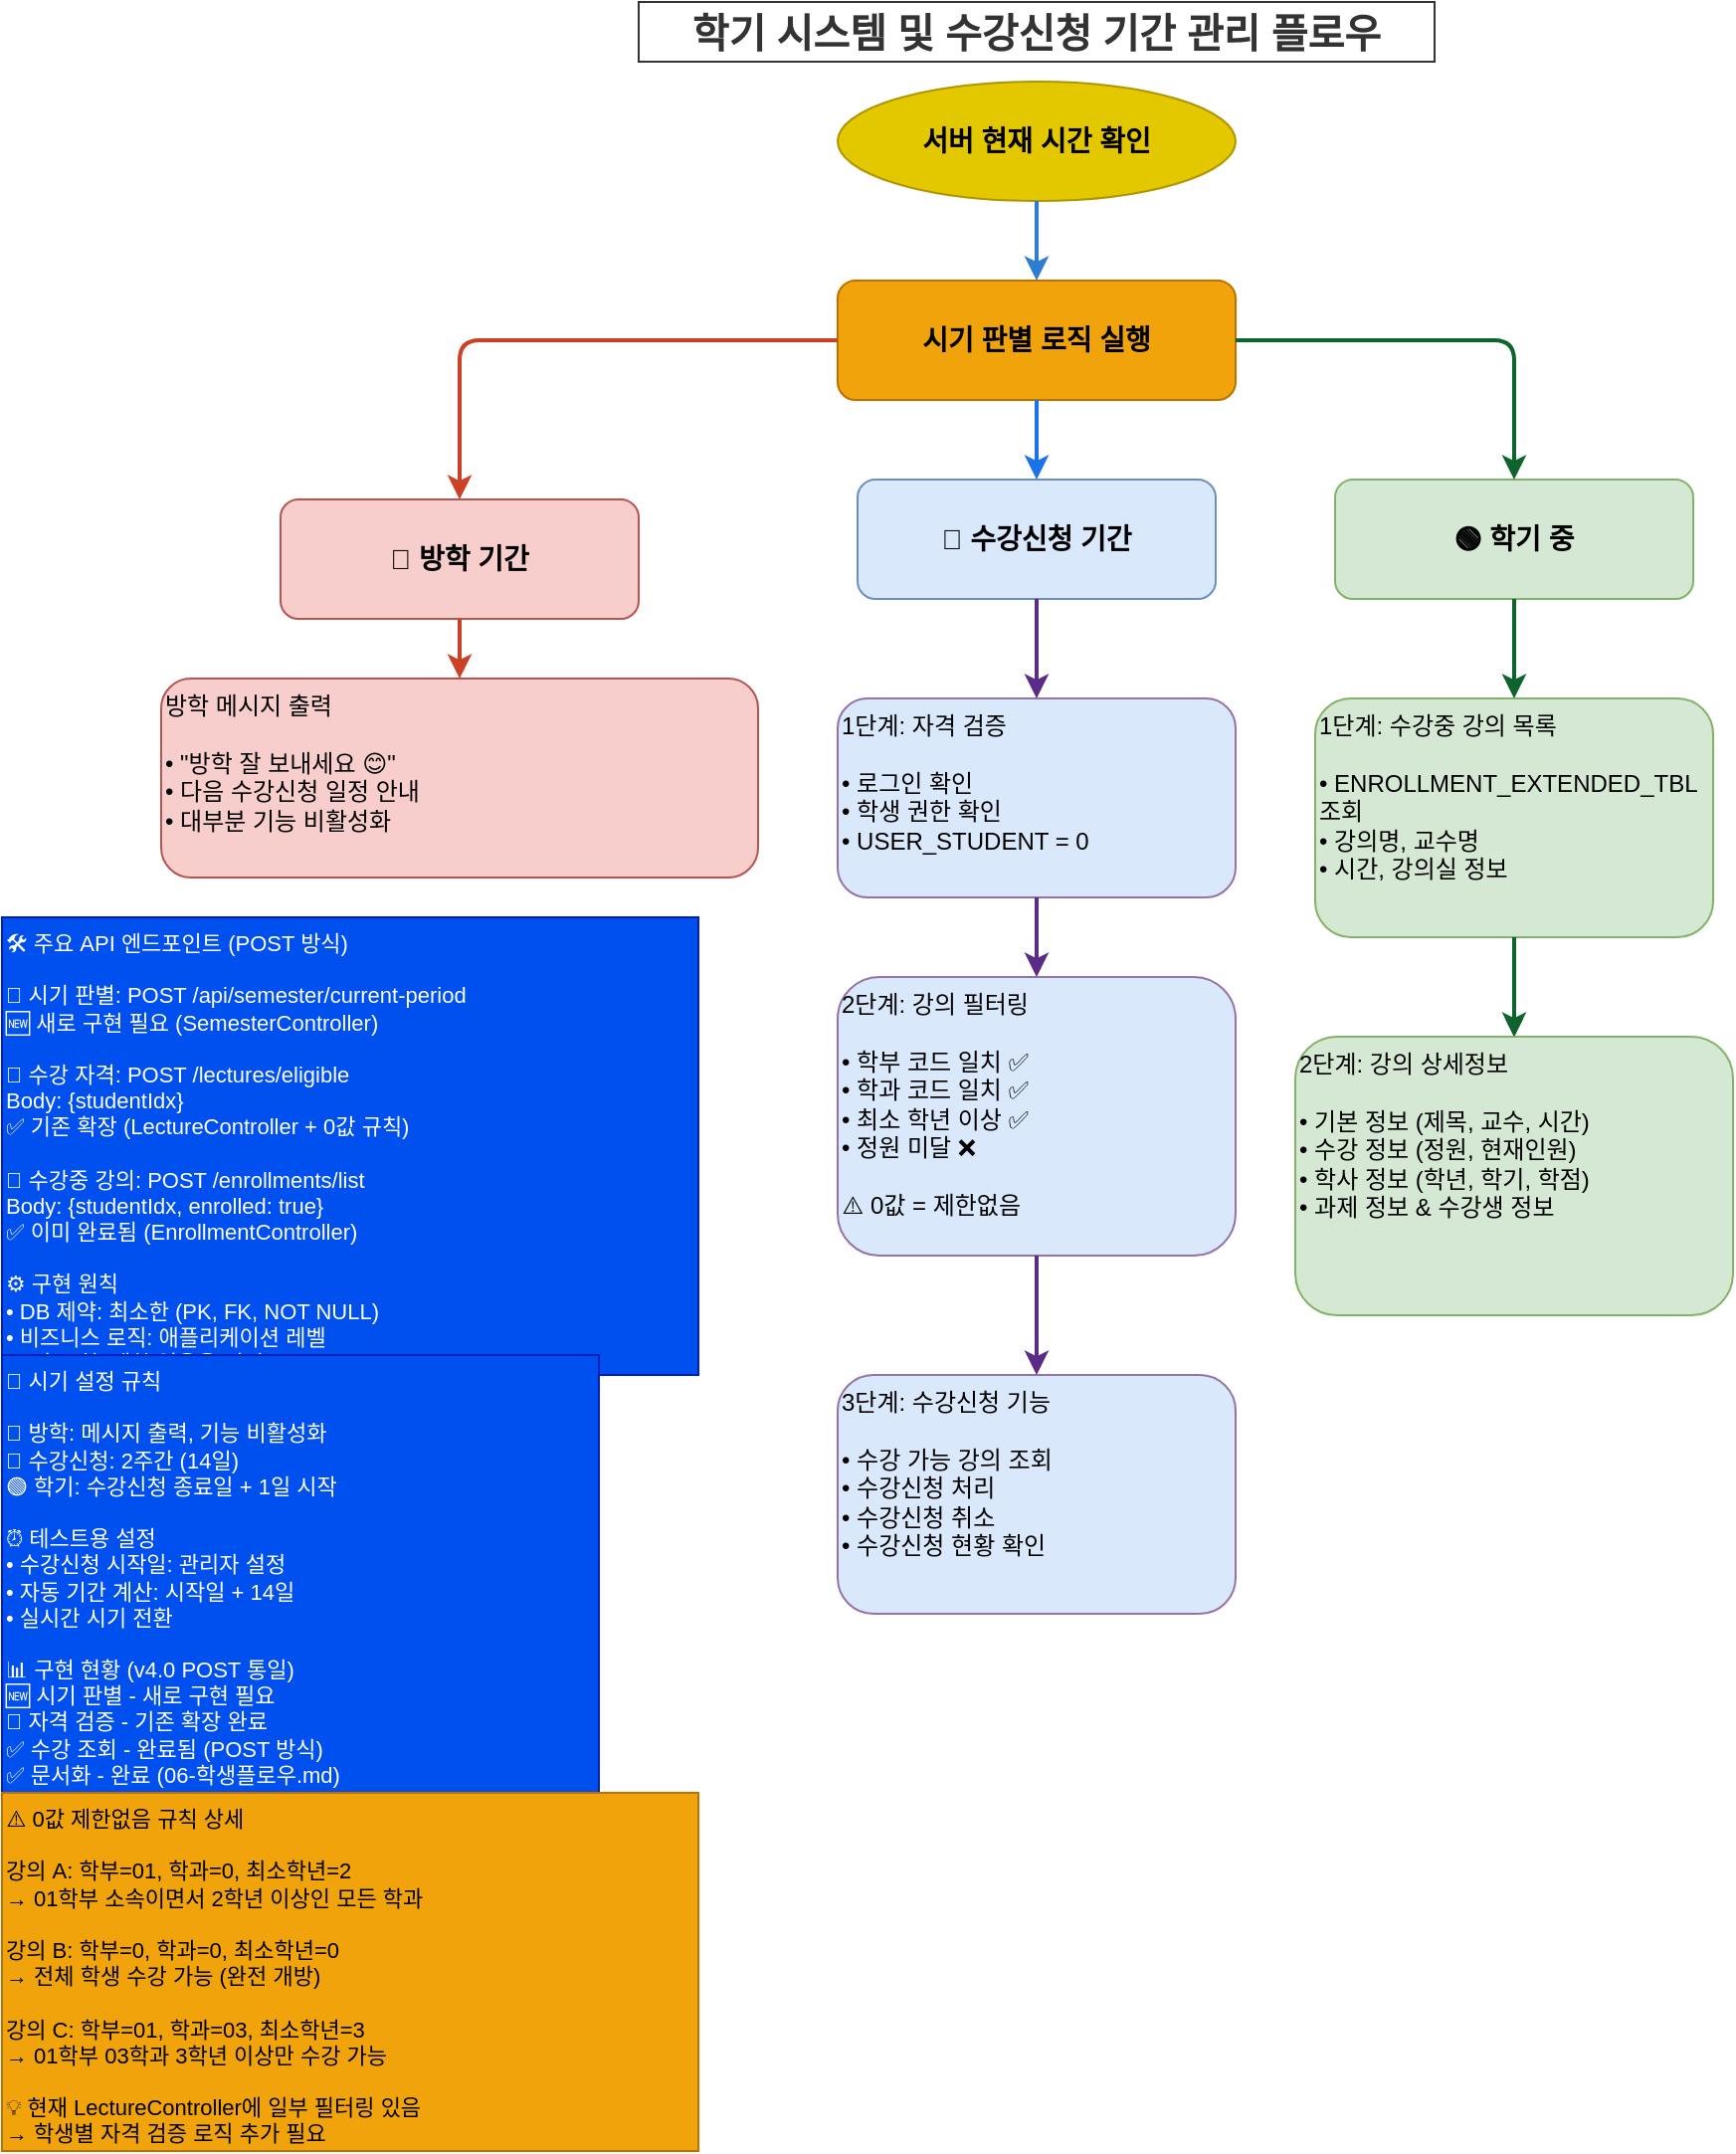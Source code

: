 <mxfile version="28.2.7">
  <diagram name="학기시스템플로우" id="semester-flow">
    <mxGraphModel dx="983" dy="536" grid="1" gridSize="10" guides="1" tooltips="1" connect="1" arrows="1" fold="1" page="1" pageScale="1" pageWidth="1600" pageHeight="1200" background="light-dark(#FFFFFF,#FFFFFF)" math="0" shadow="0">
      <root>
        <mxCell id="0" />
        <mxCell id="1" style="fillColor:#FFFFFF;" parent="0" />
        <mxCell id="start" value="서버 현재 시간 확인" style="ellipse;whiteSpace=wrap;html=1;fillColor=#e3c800;strokeColor=#B09500;fontSize=14;fontStyle=1;fontColor=#000000;" parent="1" vertex="1">
          <mxGeometry x="440" y="100" width="200" height="60" as="geometry" />
        </mxCell>
        <mxCell id="period-check" value="시기 판별 로직 실행" style="rounded=1;whiteSpace=wrap;html=1;fillColor=#f0a30a;strokeColor=#BD7000;fontSize=14;fontStyle=1;fontColor=#000000;" parent="1" vertex="1">
          <mxGeometry x="440" y="200" width="200" height="60" as="geometry" />
        </mxCell>
        <mxCell id="vacation-period" value="🔴 방학 기간" style="rounded=1;whiteSpace=wrap;html=1;fillColor=light-dark(#F8CECC,#4D9900);strokeColor=#b85450;fontSize=14;fontStyle=1;" parent="1" vertex="1">
          <mxGeometry x="160" y="310" width="180" height="60" as="geometry" />
        </mxCell>
        <mxCell id="enrollment-period" value="🔵 수강신청 기간" style="rounded=1;whiteSpace=wrap;html=1;fillColor=light-dark(#DAE8FC,#FF8000);strokeColor=#6c8ebf;fontSize=14;fontStyle=1;" parent="1" vertex="1">
          <mxGeometry x="450" y="300" width="180" height="60" as="geometry" />
        </mxCell>
        <mxCell id="semester-period" value="🟢 학기 중" style="rounded=1;whiteSpace=wrap;html=1;fillColor=light-dark(#D5E8D4,#6600CC);strokeColor=#82b366;fontSize=14;fontStyle=1;" parent="1" vertex="1">
          <mxGeometry x="690" y="300" width="180" height="60" as="geometry" />
        </mxCell>
        <mxCell id="vacation-message" value="방학 메시지 출력&lt;br&gt;&lt;br&gt;• &quot;방학 잘 보내세요 😊&quot;&lt;br&gt;• 다음 수강신청 일정 안내&lt;br&gt;• 대부분 기능 비활성화" style="rounded=1;whiteSpace=wrap;html=1;fillColor=light-dark(#F8CECC,#4D9900);strokeColor=#b85450;fontSize=12;align=left;verticalAlign=top;" parent="1" vertex="1">
          <mxGeometry x="100" y="400" width="300" height="100" as="geometry" />
        </mxCell>
        <mxCell id="enrollment-auth" value="1단계: 자격 검증&lt;br&gt;&lt;br&gt;• 로그인 확인&lt;br&gt;• 학생 권한 확인&lt;br&gt;• USER_STUDENT = 0" style="rounded=1;whiteSpace=wrap;html=1;fillColor=light-dark(#DAE8FC,#FF8000);strokeColor=#9673a6;fontSize=12;align=left;verticalAlign=top;" parent="1" vertex="1">
          <mxGeometry x="440" y="410" width="200" height="100" as="geometry" />
        </mxCell>
        <mxCell id="enrollment-filter" value="2단계: 강의 필터링&lt;br&gt;&lt;br&gt;• 학부 코드 일치 ✅&lt;br&gt;• 학과 코드 일치 ✅&lt;br&gt;• 최소 학년 이상 ✅&lt;br&gt;• 정원 미달 ❌&lt;br&gt;&lt;br&gt;⚠️ 0값 = 제한없음" style="rounded=1;whiteSpace=wrap;html=1;fillColor=light-dark(#DAE8FC,#FF8000);strokeColor=#9673a6;fontSize=12;align=left;verticalAlign=top;" parent="1" vertex="1">
          <mxGeometry x="440" y="550" width="200" height="140" as="geometry" />
        </mxCell>
        <mxCell id="enrollment-action" value="3단계: 수강신청 기능&lt;br&gt;&lt;br&gt;• 수강 가능 강의 조회&lt;br&gt;• 수강신청 처리&lt;br&gt;• 수강신청 취소&lt;br&gt;• 수강신청 현황 확인" style="rounded=1;whiteSpace=wrap;html=1;fillColor=light-dark(#DAE8FC,#FF8000);strokeColor=#9673a6;fontSize=12;align=left;verticalAlign=top;" parent="1" vertex="1">
          <mxGeometry x="440" y="750" width="200" height="120" as="geometry" />
        </mxCell>
        <mxCell id="1ke2FE9UgFbiBO1ngujP-1" value="" style="edgeStyle=orthogonalEdgeStyle;rounded=0;orthogonalLoop=1;jettySize=auto;html=1;" parent="1" source="semester-list" target="semester-detail" edge="1">
          <mxGeometry relative="1" as="geometry" />
        </mxCell>
        <mxCell id="semester-list" value="1단계: 수강중 강의 목록&lt;br&gt;&lt;br&gt;• ENROLLMENT_EXTENDED_TBL 조회&lt;br&gt;• 강의명, 교수명&lt;br&gt;• 시간, 강의실 정보" style="rounded=1;whiteSpace=wrap;html=1;fillColor=light-dark(#D5E8D4,#6600CC);strokeColor=#82b366;fontSize=12;align=left;verticalAlign=top;" parent="1" vertex="1">
          <mxGeometry x="680" y="410" width="200" height="120" as="geometry" />
        </mxCell>
        <mxCell id="semester-detail" value="2단계: 강의 상세정보&lt;br&gt;&lt;br&gt;• 기본 정보 (제목, 교수, 시간)&lt;br&gt;• 수강 정보 (정원, 현재인원)&lt;br&gt;• 학사 정보 (학년, 학기, 학점)&lt;br&gt;• 과제 정보 &amp; 수강생 정보" style="rounded=1;whiteSpace=wrap;html=1;fillColor=light-dark(#D5E8D4,#6600CC);strokeColor=#82b366;fontSize=12;align=left;verticalAlign=top;" parent="1" vertex="1">
          <mxGeometry x="670" y="580" width="220" height="140" as="geometry" />
        </mxCell>
        <mxCell id="api-info" value="🛠 주요 API 엔드포인트 (POST 방식)&lt;br&gt;&lt;br&gt;📍 시기 판별: POST /api/semester/current-period&lt;br&gt;   🆕 새로 구현 필요 (SemesterController)&lt;br&gt;&lt;br&gt;📍 수강 자격: POST /lectures/eligible&lt;br&gt;   Body: {studentIdx}&lt;br&gt;   ✅ 기존 확장 (LectureController + 0값 규칙)&lt;br&gt;&lt;br&gt;📍 수강중 강의: POST /enrollments/list&lt;br&gt;   Body: {studentIdx, enrolled: true}&lt;br&gt;   ✅ 이미 완료됨 (EnrollmentController)&lt;br&gt;&lt;br&gt;⚙️ 구현 원칙&lt;br&gt;• DB 제약: 최소한 (PK, FK, NOT NULL)&lt;br&gt;• 비즈니스 로직: 애플리케이션 레벨&lt;br&gt;• 0값 규칙: 제한 없음을 의미&lt;br&gt;• API 통신: POST + Request Body" style="rounded=0;whiteSpace=wrap;html=1;fillColor=#0050ef;strokeColor=#001DBC;fontSize=11;align=left;verticalAlign=top;fontColor=#ffffff;" parent="1" vertex="1">
          <mxGeometry x="20" y="520" width="350" height="230" as="geometry" />
        </mxCell>
        <mxCell id="period-settings" value="📅 시기 설정 규칙&lt;br&gt;&lt;br&gt;🔴 방학: 메시지 출력, 기능 비활성화&lt;br&gt;🔵 수강신청: 2주간 (14일)&lt;br&gt;🟢 학기: 수강신청 종료일 + 1일 시작&lt;br&gt;&lt;br&gt;⏰ 테스트용 설정&lt;br&gt;• 수강신청 시작일: 관리자 설정&lt;br&gt;• 자동 기간 계산: 시작일 + 14일&lt;br&gt;• 실시간 시기 전환&lt;br&gt;&lt;br&gt;📊 구현 현황 (v4.0 POST 통일)&lt;br&gt;🆕 시기 판별 - 새로 구현 필요&lt;br&gt;🔄 자격 검증 - 기존 확장 완료&lt;br&gt;✅ 수강 조회 - 완료됨 (POST 방식)&lt;br&gt;✅ 문서화 - 완료 (06-학생플로우.md)" style="rounded=0;whiteSpace=wrap;html=1;fillColor=#0050ef;strokeColor=#001DBC;fontSize=11;align=left;verticalAlign=top;fontColor=#ffffff;" parent="1" vertex="1">
          <mxGeometry x="20" y="740" width="300" height="230" as="geometry" />
        </mxCell>
        <mxCell id="zero-rule" value="⚠️ 0값 제한없음 규칙 상세&lt;br&gt;&lt;br&gt;강의 A: 학부=01, 학과=0, 최소학년=2&lt;br&gt;→ 01학부 소속이면서 2학년 이상인 모든 학과&lt;br&gt;&lt;br&gt;강의 B: 학부=0, 학과=0, 최소학년=0&lt;br&gt;→ 전체 학생 수강 가능 (완전 개방)&lt;br&gt;&lt;br&gt;강의 C: 학부=01, 학과=03, 최소학년=3&lt;br&gt;→ 01학부 03학과 3학년 이상만 수강 가능&lt;br&gt;&lt;br&gt;💡 현재 LectureController에 일부 필터링 있음&lt;br&gt;→ 학생별 자격 검증 로직 추가 필요" style="rounded=0;whiteSpace=wrap;html=1;fillColor=#f0a30a;strokeColor=#BD7000;fontSize=11;align=left;verticalAlign=top;fontColor=#000000;" parent="1" vertex="1">
          <mxGeometry x="20" y="960" width="350" height="180" as="geometry" />
        </mxCell>
        <mxCell id="edge1" style="strokeColor=#2D7DD2;strokeWidth=2;endArrow=classic;endFill=1;" parent="1" source="start" target="period-check" edge="1">
          <mxGeometry relative="1" as="geometry" />
        </mxCell>
        <mxCell id="edge2" style="strokeColor=#CC4125;strokeWidth=2;endArrow=classic;endFill=1;edgeStyle=orthogonalEdgeStyle;" parent="1" source="period-check" target="vacation-period" edge="1">
          <mxGeometry relative="1" as="geometry" />
        </mxCell>
        <mxCell id="edge3" style="strokeColor=#1A73E8;strokeWidth=2;endArrow=classic;endFill=1;" parent="1" source="period-check" target="enrollment-period" edge="1">
          <mxGeometry relative="1" as="geometry" />
        </mxCell>
        <mxCell id="edge4" style="strokeColor=#0D652D;strokeWidth=2;endArrow=classic;endFill=1;edgeStyle=orthogonalEdgeStyle;" parent="1" source="period-check" target="semester-period" edge="1">
          <mxGeometry relative="1" as="geometry" />
        </mxCell>
        <mxCell id="edge5" style="strokeColor=#CC4125;strokeWidth=2;endArrow=classic;endFill=1;" parent="1" source="vacation-period" target="vacation-message" edge="1">
          <mxGeometry relative="1" as="geometry" />
        </mxCell>
        <mxCell id="edge6" style="strokeColor=#5B2C87;strokeWidth=2;endArrow=classic;endFill=1;" parent="1" source="enrollment-period" target="enrollment-auth" edge="1">
          <mxGeometry relative="1" as="geometry" />
        </mxCell>
        <mxCell id="edge7" style="strokeColor=#5B2C87;strokeWidth=2;endArrow=classic;endFill=1;" parent="1" source="enrollment-auth" target="enrollment-filter" edge="1">
          <mxGeometry relative="1" as="geometry" />
        </mxCell>
        <mxCell id="edge8" style="strokeColor=#5B2C87;strokeWidth=2;endArrow=classic;endFill=1;" parent="1" source="enrollment-filter" target="enrollment-action" edge="1">
          <mxGeometry relative="1" as="geometry" />
        </mxCell>
        <mxCell id="edge9" style="strokeColor=#0D652D;strokeWidth=2;endArrow=classic;endFill=1;" parent="1" source="semester-period" target="semester-list" edge="1">
          <mxGeometry relative="1" as="geometry" />
        </mxCell>
        <mxCell id="edge10" style="strokeColor=#0D652D;strokeWidth=2;endArrow=classic;endFill=1;" parent="1" source="semester-list" target="semester-detail" edge="1">
          <mxGeometry relative="1" as="geometry" />
        </mxCell>
        <mxCell id="title" value="학기 시스템 및 수강신청 기간 관리 플로우" style="text;html=1;strokeColor=#333333;fillColor=#FFFFFF;align=center;verticalAlign=middle;whiteSpace=wrap;rounded=0;fontSize=20;fontStyle=1;fontColor=#333333;" parent="1" vertex="1">
          <mxGeometry x="340" y="60" width="400" height="30" as="geometry" />
        </mxCell>
      </root>
    </mxGraphModel>
  </diagram>
</mxfile>
